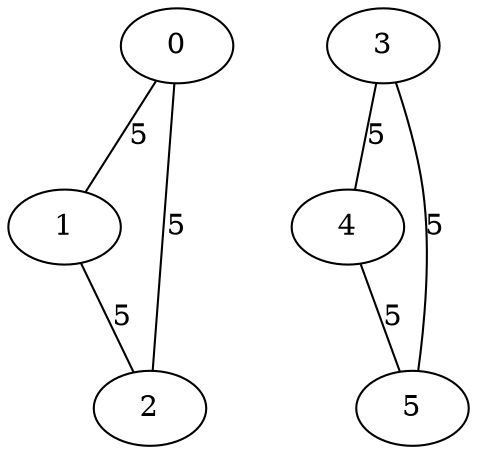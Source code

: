 graph {
    0 -- 1[label="5", weight="5"]
    0 -- 2[label="5", weight="5"]
    1 -- 2[label="5", weight="5"]
    
    3 -- 4[label="5", weight="5"]
    3 -- 5[label="5", weight="5"]
    4 -- 5[label="5", weight="5"]
}
